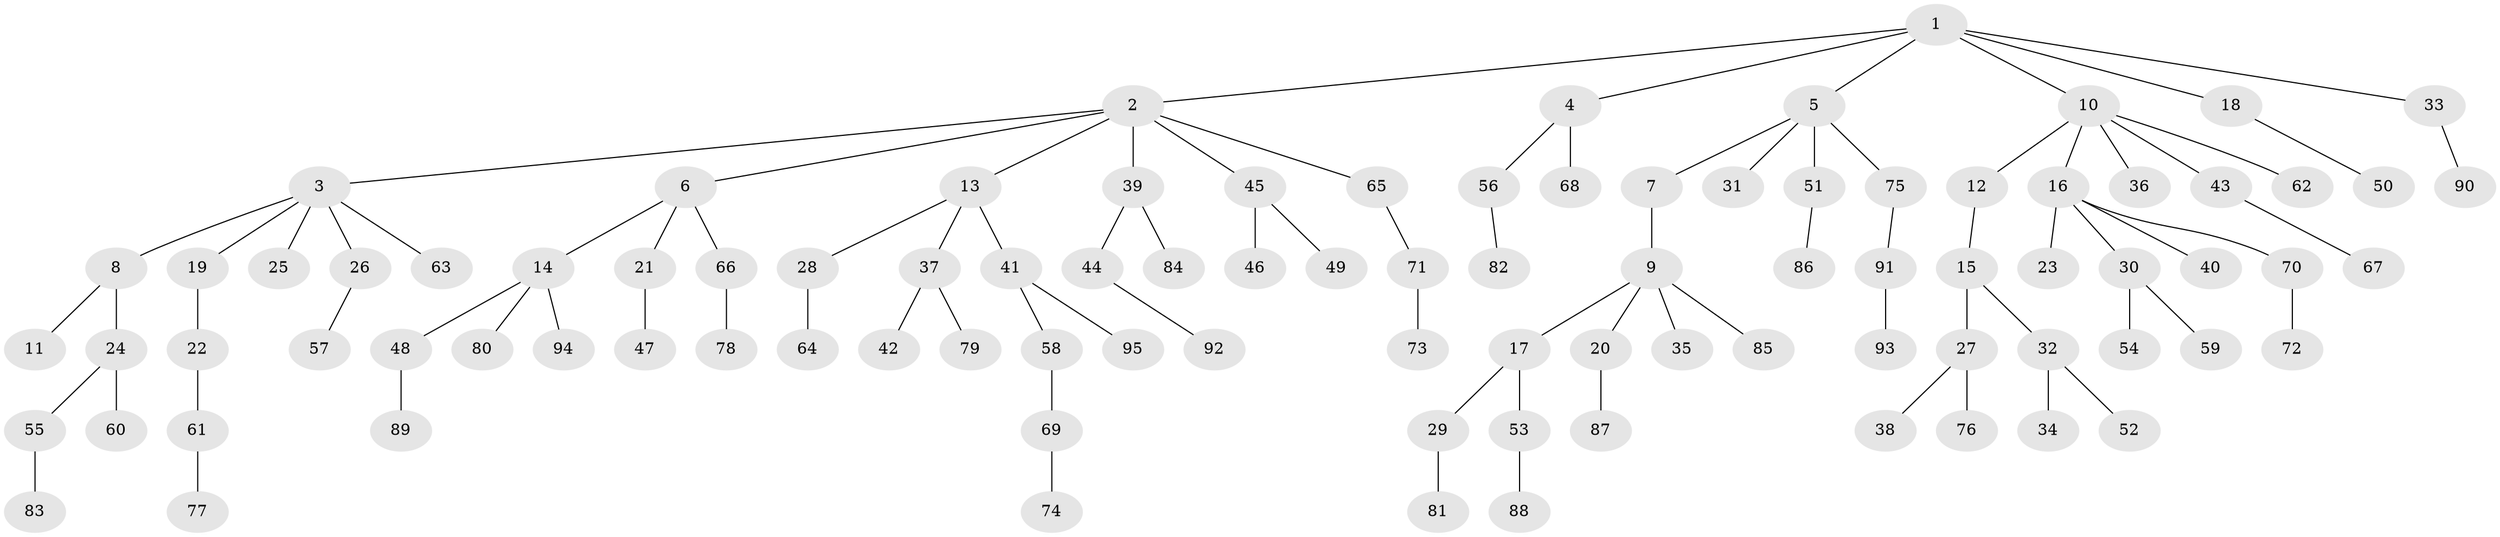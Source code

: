 // Generated by graph-tools (version 1.1) at 2025/50/03/09/25 03:50:21]
// undirected, 95 vertices, 94 edges
graph export_dot {
graph [start="1"]
  node [color=gray90,style=filled];
  1;
  2;
  3;
  4;
  5;
  6;
  7;
  8;
  9;
  10;
  11;
  12;
  13;
  14;
  15;
  16;
  17;
  18;
  19;
  20;
  21;
  22;
  23;
  24;
  25;
  26;
  27;
  28;
  29;
  30;
  31;
  32;
  33;
  34;
  35;
  36;
  37;
  38;
  39;
  40;
  41;
  42;
  43;
  44;
  45;
  46;
  47;
  48;
  49;
  50;
  51;
  52;
  53;
  54;
  55;
  56;
  57;
  58;
  59;
  60;
  61;
  62;
  63;
  64;
  65;
  66;
  67;
  68;
  69;
  70;
  71;
  72;
  73;
  74;
  75;
  76;
  77;
  78;
  79;
  80;
  81;
  82;
  83;
  84;
  85;
  86;
  87;
  88;
  89;
  90;
  91;
  92;
  93;
  94;
  95;
  1 -- 2;
  1 -- 4;
  1 -- 5;
  1 -- 10;
  1 -- 18;
  1 -- 33;
  2 -- 3;
  2 -- 6;
  2 -- 13;
  2 -- 39;
  2 -- 45;
  2 -- 65;
  3 -- 8;
  3 -- 19;
  3 -- 25;
  3 -- 26;
  3 -- 63;
  4 -- 56;
  4 -- 68;
  5 -- 7;
  5 -- 31;
  5 -- 51;
  5 -- 75;
  6 -- 14;
  6 -- 21;
  6 -- 66;
  7 -- 9;
  8 -- 11;
  8 -- 24;
  9 -- 17;
  9 -- 20;
  9 -- 35;
  9 -- 85;
  10 -- 12;
  10 -- 16;
  10 -- 36;
  10 -- 43;
  10 -- 62;
  12 -- 15;
  13 -- 28;
  13 -- 37;
  13 -- 41;
  14 -- 48;
  14 -- 80;
  14 -- 94;
  15 -- 27;
  15 -- 32;
  16 -- 23;
  16 -- 30;
  16 -- 40;
  16 -- 70;
  17 -- 29;
  17 -- 53;
  18 -- 50;
  19 -- 22;
  20 -- 87;
  21 -- 47;
  22 -- 61;
  24 -- 55;
  24 -- 60;
  26 -- 57;
  27 -- 38;
  27 -- 76;
  28 -- 64;
  29 -- 81;
  30 -- 54;
  30 -- 59;
  32 -- 34;
  32 -- 52;
  33 -- 90;
  37 -- 42;
  37 -- 79;
  39 -- 44;
  39 -- 84;
  41 -- 58;
  41 -- 95;
  43 -- 67;
  44 -- 92;
  45 -- 46;
  45 -- 49;
  48 -- 89;
  51 -- 86;
  53 -- 88;
  55 -- 83;
  56 -- 82;
  58 -- 69;
  61 -- 77;
  65 -- 71;
  66 -- 78;
  69 -- 74;
  70 -- 72;
  71 -- 73;
  75 -- 91;
  91 -- 93;
}
